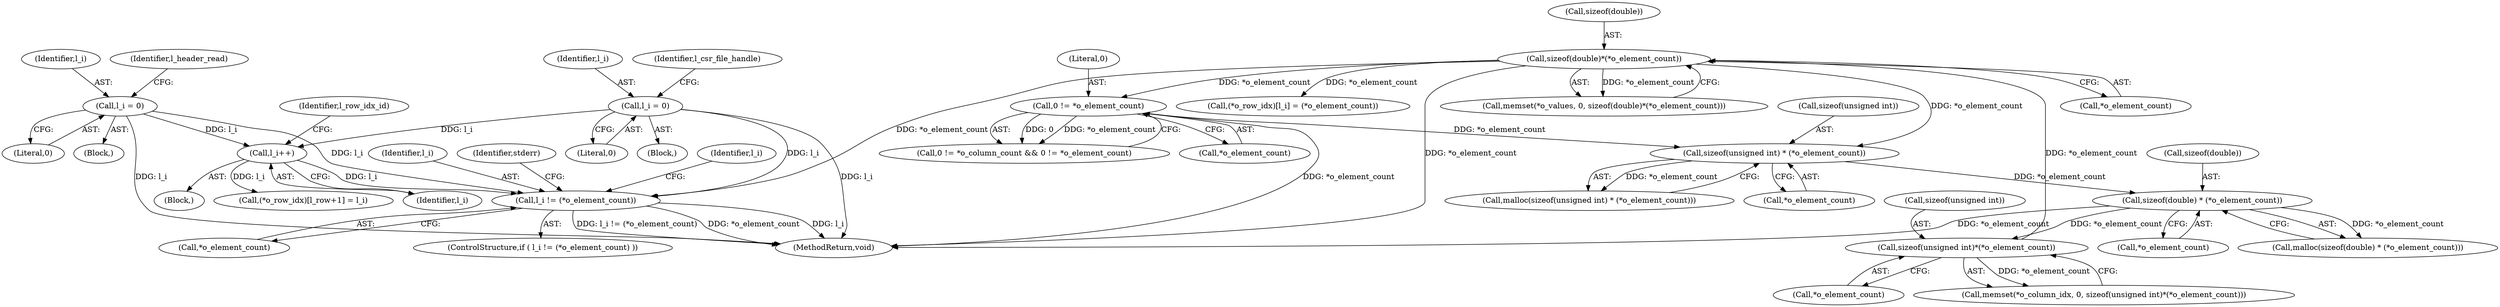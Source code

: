digraph "0_libxsmm_151481489192e6d1997f8bde52c5c425ea41741d@pointer" {
"1000415" [label="(Call,l_i != (*o_element_count))"];
"1000141" [label="(Call,l_i = 0)"];
"1000347" [label="(Call,l_i = 0)"];
"1000397" [label="(Call,l_i++)"];
"1000309" [label="(Call,sizeof(double)*(*o_element_count))"];
"1000300" [label="(Call,sizeof(unsigned int)*(*o_element_count))"];
"1000246" [label="(Call,sizeof(double) * (*o_element_count))"];
"1000222" [label="(Call,sizeof(unsigned int) * (*o_element_count))"];
"1000211" [label="(Call,0 != *o_element_count)"];
"1000249" [label="(Call,*o_element_count)"];
"1000206" [label="(Call,0 != *o_column_count && 0 != *o_element_count)"];
"1000142" [label="(Identifier,l_i)"];
"1000312" [label="(Call,*o_element_count)"];
"1000247" [label="(Call,sizeof(double))"];
"1000125" [label="(Block,)"];
"1000401" [label="(Identifier,l_row_idx_id)"];
"1000145" [label="(Identifier,l_csr_file_handle)"];
"1000421" [label="(Identifier,stderr)"];
"1000303" [label="(Call,*o_element_count)"];
"1000221" [label="(Call,malloc(sizeof(unsigned int) * (*o_element_count)))"];
"1000347" [label="(Call,l_i = 0)"];
"1000223" [label="(Call,sizeof(unsigned int))"];
"1000225" [label="(Call,*o_element_count)"];
"1000212" [label="(Literal,0)"];
"1000426" [label="(Identifier,l_i)"];
"1000213" [label="(Call,*o_element_count)"];
"1000141" [label="(Call,l_i = 0)"];
"1000300" [label="(Call,sizeof(unsigned int)*(*o_element_count))"];
"1000398" [label="(Identifier,l_i)"];
"1000301" [label="(Call,sizeof(unsigned int))"];
"1000211" [label="(Call,0 != *o_element_count)"];
"1000349" [label="(Literal,0)"];
"1000246" [label="(Call,sizeof(double) * (*o_element_count))"];
"1000222" [label="(Call,sizeof(unsigned int) * (*o_element_count))"];
"1000310" [label="(Call,sizeof(double))"];
"1000348" [label="(Identifier,l_i)"];
"1000334" [label="(Call,(*o_row_idx)[l_i] = (*o_element_count))"];
"1000360" [label="(Block,)"];
"1000415" [label="(Call,l_i != (*o_element_count))"];
"1000414" [label="(ControlStructure,if ( l_i != (*o_element_count) ))"];
"1000404" [label="(Call,(*o_row_idx)[l_row+1] = l_i)"];
"1000245" [label="(Call,malloc(sizeof(double) * (*o_element_count)))"];
"1000296" [label="(Call,memset(*o_column_idx, 0, sizeof(unsigned int)*(*o_element_count)))"];
"1000397" [label="(Call,l_i++)"];
"1000351" [label="(Identifier,l_header_read)"];
"1000143" [label="(Literal,0)"];
"1000416" [label="(Identifier,l_i)"];
"1000460" [label="(MethodReturn,void)"];
"1000309" [label="(Call,sizeof(double)*(*o_element_count))"];
"1000215" [label="(Block,)"];
"1000305" [label="(Call,memset(*o_values, 0, sizeof(double)*(*o_element_count)))"];
"1000417" [label="(Call,*o_element_count)"];
"1000415" -> "1000414"  [label="AST: "];
"1000415" -> "1000417"  [label="CFG: "];
"1000416" -> "1000415"  [label="AST: "];
"1000417" -> "1000415"  [label="AST: "];
"1000421" -> "1000415"  [label="CFG: "];
"1000426" -> "1000415"  [label="CFG: "];
"1000415" -> "1000460"  [label="DDG: l_i"];
"1000415" -> "1000460"  [label="DDG: l_i != (*o_element_count)"];
"1000415" -> "1000460"  [label="DDG: *o_element_count"];
"1000141" -> "1000415"  [label="DDG: l_i"];
"1000347" -> "1000415"  [label="DDG: l_i"];
"1000397" -> "1000415"  [label="DDG: l_i"];
"1000309" -> "1000415"  [label="DDG: *o_element_count"];
"1000141" -> "1000125"  [label="AST: "];
"1000141" -> "1000143"  [label="CFG: "];
"1000142" -> "1000141"  [label="AST: "];
"1000143" -> "1000141"  [label="AST: "];
"1000145" -> "1000141"  [label="CFG: "];
"1000141" -> "1000460"  [label="DDG: l_i"];
"1000141" -> "1000397"  [label="DDG: l_i"];
"1000347" -> "1000215"  [label="AST: "];
"1000347" -> "1000349"  [label="CFG: "];
"1000348" -> "1000347"  [label="AST: "];
"1000349" -> "1000347"  [label="AST: "];
"1000351" -> "1000347"  [label="CFG: "];
"1000347" -> "1000460"  [label="DDG: l_i"];
"1000347" -> "1000397"  [label="DDG: l_i"];
"1000397" -> "1000360"  [label="AST: "];
"1000397" -> "1000398"  [label="CFG: "];
"1000398" -> "1000397"  [label="AST: "];
"1000401" -> "1000397"  [label="CFG: "];
"1000397" -> "1000404"  [label="DDG: l_i"];
"1000309" -> "1000305"  [label="AST: "];
"1000309" -> "1000312"  [label="CFG: "];
"1000310" -> "1000309"  [label="AST: "];
"1000312" -> "1000309"  [label="AST: "];
"1000305" -> "1000309"  [label="CFG: "];
"1000309" -> "1000460"  [label="DDG: *o_element_count"];
"1000309" -> "1000211"  [label="DDG: *o_element_count"];
"1000309" -> "1000222"  [label="DDG: *o_element_count"];
"1000309" -> "1000305"  [label="DDG: *o_element_count"];
"1000300" -> "1000309"  [label="DDG: *o_element_count"];
"1000309" -> "1000334"  [label="DDG: *o_element_count"];
"1000300" -> "1000296"  [label="AST: "];
"1000300" -> "1000303"  [label="CFG: "];
"1000301" -> "1000300"  [label="AST: "];
"1000303" -> "1000300"  [label="AST: "];
"1000296" -> "1000300"  [label="CFG: "];
"1000300" -> "1000296"  [label="DDG: *o_element_count"];
"1000246" -> "1000300"  [label="DDG: *o_element_count"];
"1000246" -> "1000245"  [label="AST: "];
"1000246" -> "1000249"  [label="CFG: "];
"1000247" -> "1000246"  [label="AST: "];
"1000249" -> "1000246"  [label="AST: "];
"1000245" -> "1000246"  [label="CFG: "];
"1000246" -> "1000460"  [label="DDG: *o_element_count"];
"1000246" -> "1000245"  [label="DDG: *o_element_count"];
"1000222" -> "1000246"  [label="DDG: *o_element_count"];
"1000222" -> "1000221"  [label="AST: "];
"1000222" -> "1000225"  [label="CFG: "];
"1000223" -> "1000222"  [label="AST: "];
"1000225" -> "1000222"  [label="AST: "];
"1000221" -> "1000222"  [label="CFG: "];
"1000222" -> "1000221"  [label="DDG: *o_element_count"];
"1000211" -> "1000222"  [label="DDG: *o_element_count"];
"1000211" -> "1000206"  [label="AST: "];
"1000211" -> "1000213"  [label="CFG: "];
"1000212" -> "1000211"  [label="AST: "];
"1000213" -> "1000211"  [label="AST: "];
"1000206" -> "1000211"  [label="CFG: "];
"1000211" -> "1000460"  [label="DDG: *o_element_count"];
"1000211" -> "1000206"  [label="DDG: 0"];
"1000211" -> "1000206"  [label="DDG: *o_element_count"];
}
